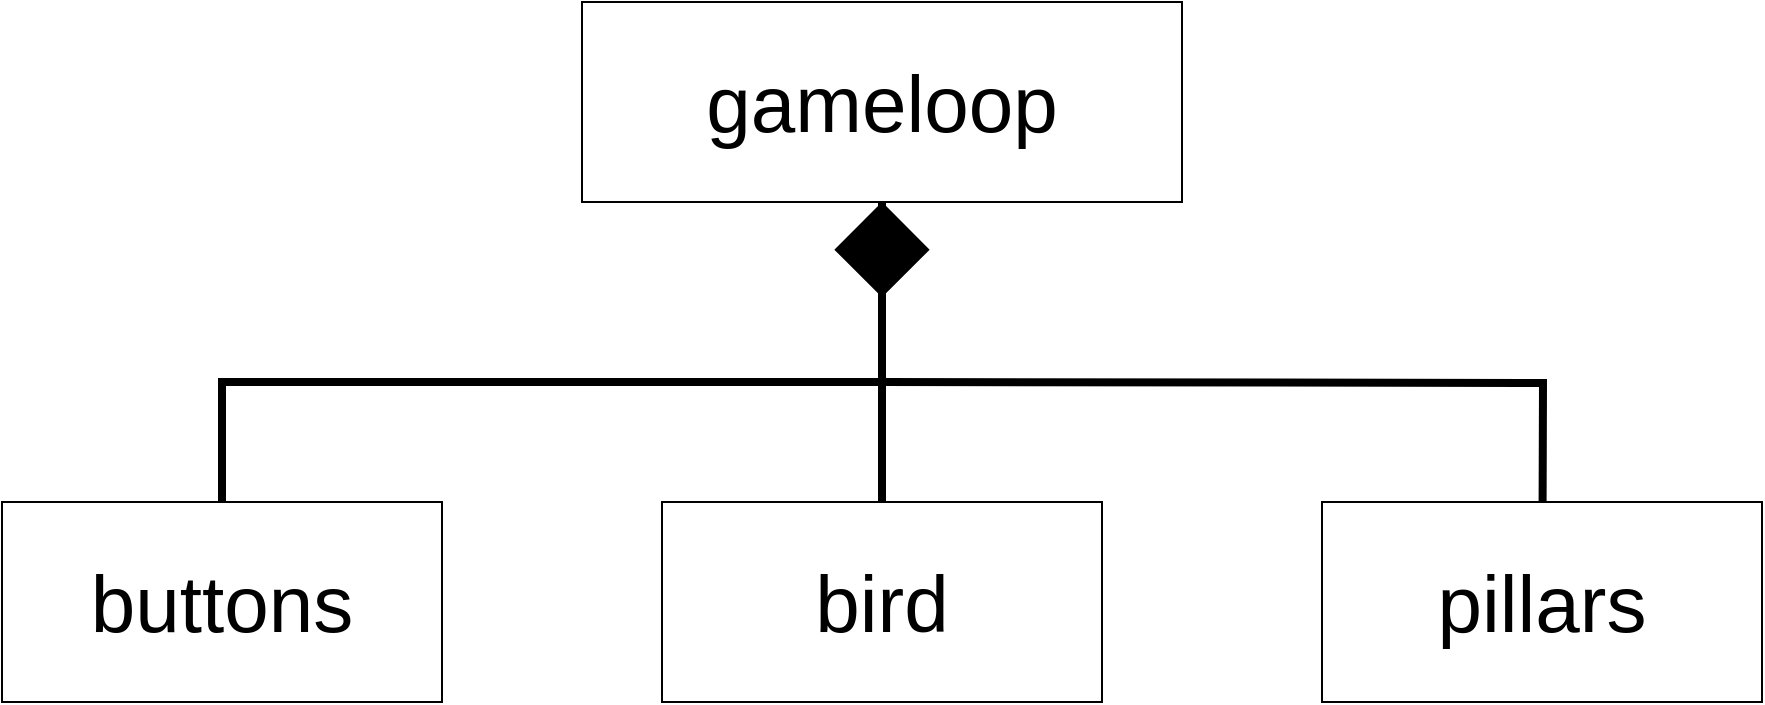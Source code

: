 <mxfile version="22.1.16" type="github">
  <diagram name="Seite-1" id="Ce3VC-6TSBgN41ZOSyzR">
    <mxGraphModel dx="1793" dy="968" grid="1" gridSize="10" guides="1" tooltips="1" connect="1" arrows="1" fold="1" page="1" pageScale="1" pageWidth="2336" pageHeight="1654" math="0" shadow="0">
      <root>
        <mxCell id="0" />
        <mxCell id="1" parent="0" />
        <mxCell id="lq-vfYzR0nDn9zfqNsJU-11" value="&lt;font style=&quot;font-size: 40px;&quot;&gt;bird&lt;/font&gt;" style="rounded=0;whiteSpace=wrap;html=1;" vertex="1" parent="1">
          <mxGeometry x="918" y="610" width="220" height="100" as="geometry" />
        </mxCell>
        <mxCell id="lq-vfYzR0nDn9zfqNsJU-15" style="edgeStyle=orthogonalEdgeStyle;rounded=0;orthogonalLoop=1;jettySize=auto;html=1;exitX=0.5;exitY=1;exitDx=0;exitDy=0;entryX=0.5;entryY=0;entryDx=0;entryDy=0;endArrow=none;endFill=0;startArrow=diamond;startFill=1;strokeWidth=4;startSize=38;" edge="1" parent="1" source="lq-vfYzR0nDn9zfqNsJU-12" target="lq-vfYzR0nDn9zfqNsJU-13">
          <mxGeometry relative="1" as="geometry" />
        </mxCell>
        <mxCell id="lq-vfYzR0nDn9zfqNsJU-16" style="edgeStyle=orthogonalEdgeStyle;rounded=0;orthogonalLoop=1;jettySize=auto;html=1;exitX=0.5;exitY=1;exitDx=0;exitDy=0;entryX=0.5;entryY=0;entryDx=0;entryDy=0;strokeWidth=4;endArrow=none;endFill=0;" edge="1" parent="1" source="lq-vfYzR0nDn9zfqNsJU-12" target="lq-vfYzR0nDn9zfqNsJU-11">
          <mxGeometry relative="1" as="geometry" />
        </mxCell>
        <mxCell id="lq-vfYzR0nDn9zfqNsJU-17" style="edgeStyle=orthogonalEdgeStyle;rounded=0;orthogonalLoop=1;jettySize=auto;html=1;exitX=0.5;exitY=1;exitDx=0;exitDy=0;entryX=0.5;entryY=0;entryDx=0;entryDy=0;strokeWidth=4;" edge="1" parent="1">
          <mxGeometry relative="1" as="geometry">
            <mxPoint x="1028" y="550" as="sourcePoint" />
            <mxPoint x="1358" y="700" as="targetPoint" />
          </mxGeometry>
        </mxCell>
        <mxCell id="lq-vfYzR0nDn9zfqNsJU-12" value="&lt;font style=&quot;font-size: 40px;&quot;&gt;gameloop&lt;/font&gt;" style="rounded=0;whiteSpace=wrap;html=1;" vertex="1" parent="1">
          <mxGeometry x="878" y="360" width="300" height="100" as="geometry" />
        </mxCell>
        <mxCell id="lq-vfYzR0nDn9zfqNsJU-13" value="&lt;font style=&quot;font-size: 40px;&quot;&gt;buttons&lt;/font&gt;" style="rounded=0;whiteSpace=wrap;html=1;" vertex="1" parent="1">
          <mxGeometry x="588" y="610" width="220" height="100" as="geometry" />
        </mxCell>
        <mxCell id="lq-vfYzR0nDn9zfqNsJU-14" value="&lt;font style=&quot;font-size: 40px;&quot;&gt;pillars&lt;/font&gt;" style="rounded=0;whiteSpace=wrap;html=1;" vertex="1" parent="1">
          <mxGeometry x="1248" y="610" width="220" height="100" as="geometry" />
        </mxCell>
      </root>
    </mxGraphModel>
  </diagram>
</mxfile>
